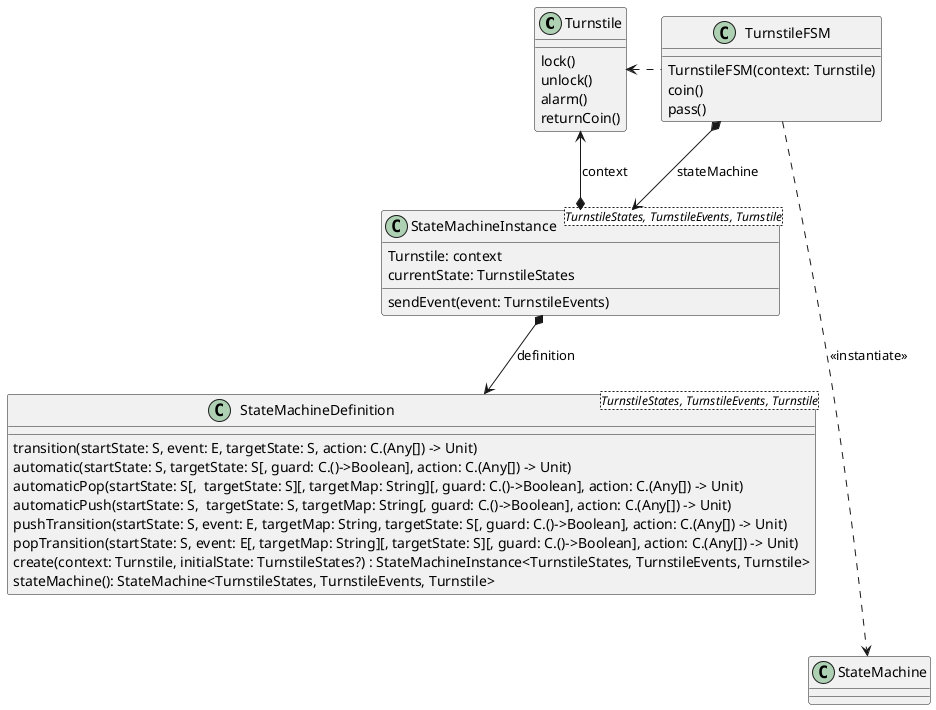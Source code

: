 @startuml

class Turnstile {
    lock()
    unlock()
    alarm()
    returnCoin()
}

class TurnstileFSM {
    TurnstileFSM(context: Turnstile)
    coin()
    pass()
}

class StateMachineInstance<TurnstileStates, TurnstileEvents, Turnstile> {
    Turnstile: context
    currentState: TurnstileStates
    sendEvent(event: TurnstileEvents)
}

class StateMachineDefinition<TurnstileStates, TurnstileEvents, Turnstile> {
    transition(startState: S, event: E, targetState: S, action: C.(Any[]) -> Unit)
    automatic(startState: S, targetState: S[, guard: C.()->Boolean], action: C.(Any[]) -> Unit)
    automaticPop(startState: S[,  targetState: S][, targetMap: String][, guard: C.()->Boolean], action: C.(Any[]) -> Unit)
    automaticPush(startState: S,  targetState: S, targetMap: String[, guard: C.()->Boolean], action: C.(Any[]) -> Unit)
    pushTransition(startState: S, event: E, targetMap: String, targetState: S[, guard: C.()->Boolean], action: C.(Any[]) -> Unit)
    popTransition(startState: S, event: E[, targetMap: String][, targetState: S][, guard: C.()->Boolean], action: C.(Any[]) -> Unit)
    create(context: Turnstile, initialState: TurnstileStates?) : StateMachineInstance<TurnstileStates, TurnstileEvents, Turnstile>
    stateMachine(): StateMachine<TurnstileStates, TurnstileEvents, Turnstile>
}


TurnstileFSM *--> StateMachineInstance: stateMachine
StateMachineInstance *--> StateMachineDefinition : definition
StateMachineInstance *-up-> Turnstile : context
TurnstileFSM ...left...> Turnstile
TurnstileFSM ....> StateMachine : <<instantiate>>

@enduml
